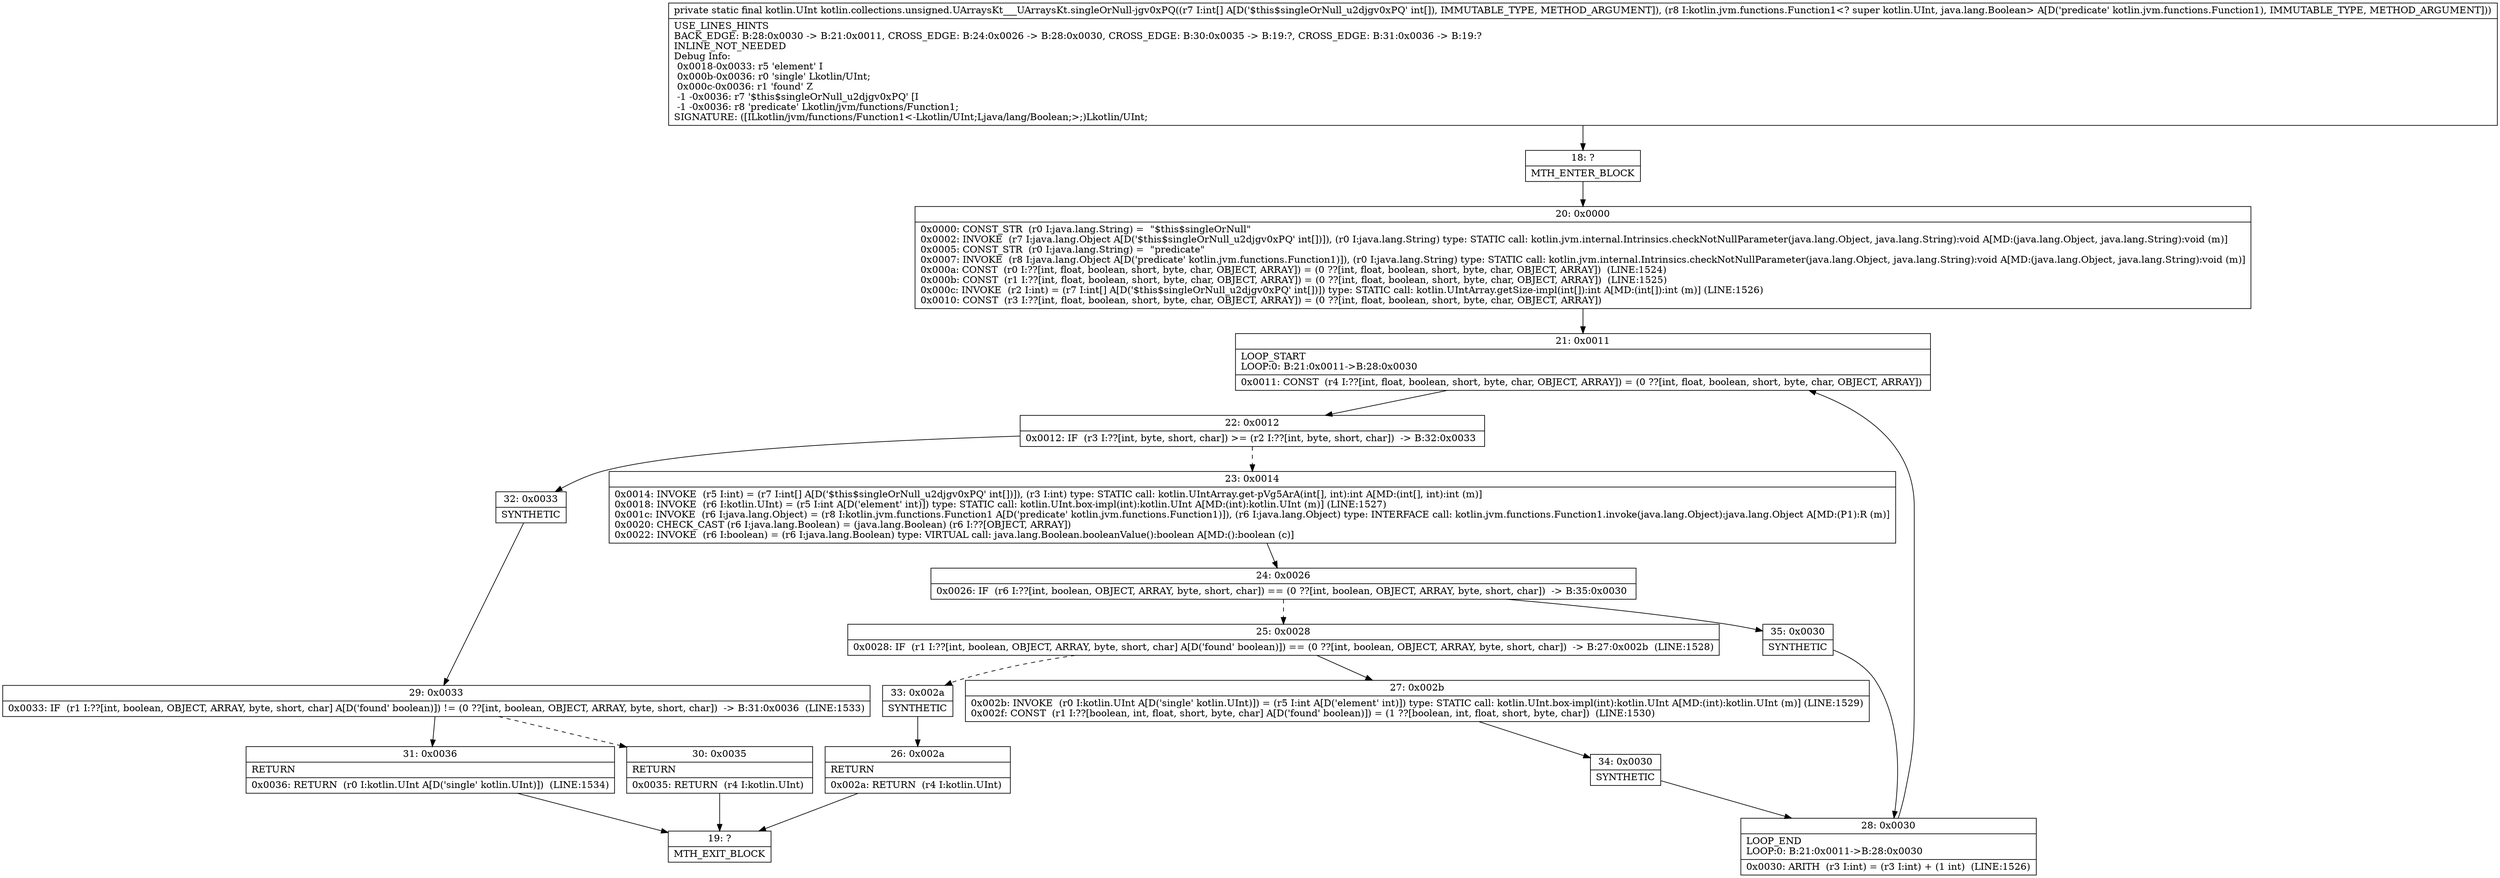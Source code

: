 digraph "CFG forkotlin.collections.unsigned.UArraysKt___UArraysKt.singleOrNull\-jgv0xPQ([ILkotlin\/jvm\/functions\/Function1;)Lkotlin\/UInt;" {
Node_18 [shape=record,label="{18\:\ ?|MTH_ENTER_BLOCK\l}"];
Node_20 [shape=record,label="{20\:\ 0x0000|0x0000: CONST_STR  (r0 I:java.lang.String) =  \"$this$singleOrNull\" \l0x0002: INVOKE  (r7 I:java.lang.Object A[D('$this$singleOrNull_u2djgv0xPQ' int[])]), (r0 I:java.lang.String) type: STATIC call: kotlin.jvm.internal.Intrinsics.checkNotNullParameter(java.lang.Object, java.lang.String):void A[MD:(java.lang.Object, java.lang.String):void (m)]\l0x0005: CONST_STR  (r0 I:java.lang.String) =  \"predicate\" \l0x0007: INVOKE  (r8 I:java.lang.Object A[D('predicate' kotlin.jvm.functions.Function1)]), (r0 I:java.lang.String) type: STATIC call: kotlin.jvm.internal.Intrinsics.checkNotNullParameter(java.lang.Object, java.lang.String):void A[MD:(java.lang.Object, java.lang.String):void (m)]\l0x000a: CONST  (r0 I:??[int, float, boolean, short, byte, char, OBJECT, ARRAY]) = (0 ??[int, float, boolean, short, byte, char, OBJECT, ARRAY])  (LINE:1524)\l0x000b: CONST  (r1 I:??[int, float, boolean, short, byte, char, OBJECT, ARRAY]) = (0 ??[int, float, boolean, short, byte, char, OBJECT, ARRAY])  (LINE:1525)\l0x000c: INVOKE  (r2 I:int) = (r7 I:int[] A[D('$this$singleOrNull_u2djgv0xPQ' int[])]) type: STATIC call: kotlin.UIntArray.getSize\-impl(int[]):int A[MD:(int[]):int (m)] (LINE:1526)\l0x0010: CONST  (r3 I:??[int, float, boolean, short, byte, char, OBJECT, ARRAY]) = (0 ??[int, float, boolean, short, byte, char, OBJECT, ARRAY]) \l}"];
Node_21 [shape=record,label="{21\:\ 0x0011|LOOP_START\lLOOP:0: B:21:0x0011\-\>B:28:0x0030\l|0x0011: CONST  (r4 I:??[int, float, boolean, short, byte, char, OBJECT, ARRAY]) = (0 ??[int, float, boolean, short, byte, char, OBJECT, ARRAY]) \l}"];
Node_22 [shape=record,label="{22\:\ 0x0012|0x0012: IF  (r3 I:??[int, byte, short, char]) \>= (r2 I:??[int, byte, short, char])  \-\> B:32:0x0033 \l}"];
Node_23 [shape=record,label="{23\:\ 0x0014|0x0014: INVOKE  (r5 I:int) = (r7 I:int[] A[D('$this$singleOrNull_u2djgv0xPQ' int[])]), (r3 I:int) type: STATIC call: kotlin.UIntArray.get\-pVg5ArA(int[], int):int A[MD:(int[], int):int (m)]\l0x0018: INVOKE  (r6 I:kotlin.UInt) = (r5 I:int A[D('element' int)]) type: STATIC call: kotlin.UInt.box\-impl(int):kotlin.UInt A[MD:(int):kotlin.UInt (m)] (LINE:1527)\l0x001c: INVOKE  (r6 I:java.lang.Object) = (r8 I:kotlin.jvm.functions.Function1 A[D('predicate' kotlin.jvm.functions.Function1)]), (r6 I:java.lang.Object) type: INTERFACE call: kotlin.jvm.functions.Function1.invoke(java.lang.Object):java.lang.Object A[MD:(P1):R (m)]\l0x0020: CHECK_CAST (r6 I:java.lang.Boolean) = (java.lang.Boolean) (r6 I:??[OBJECT, ARRAY]) \l0x0022: INVOKE  (r6 I:boolean) = (r6 I:java.lang.Boolean) type: VIRTUAL call: java.lang.Boolean.booleanValue():boolean A[MD:():boolean (c)]\l}"];
Node_24 [shape=record,label="{24\:\ 0x0026|0x0026: IF  (r6 I:??[int, boolean, OBJECT, ARRAY, byte, short, char]) == (0 ??[int, boolean, OBJECT, ARRAY, byte, short, char])  \-\> B:35:0x0030 \l}"];
Node_25 [shape=record,label="{25\:\ 0x0028|0x0028: IF  (r1 I:??[int, boolean, OBJECT, ARRAY, byte, short, char] A[D('found' boolean)]) == (0 ??[int, boolean, OBJECT, ARRAY, byte, short, char])  \-\> B:27:0x002b  (LINE:1528)\l}"];
Node_27 [shape=record,label="{27\:\ 0x002b|0x002b: INVOKE  (r0 I:kotlin.UInt A[D('single' kotlin.UInt)]) = (r5 I:int A[D('element' int)]) type: STATIC call: kotlin.UInt.box\-impl(int):kotlin.UInt A[MD:(int):kotlin.UInt (m)] (LINE:1529)\l0x002f: CONST  (r1 I:??[boolean, int, float, short, byte, char] A[D('found' boolean)]) = (1 ??[boolean, int, float, short, byte, char])  (LINE:1530)\l}"];
Node_34 [shape=record,label="{34\:\ 0x0030|SYNTHETIC\l}"];
Node_28 [shape=record,label="{28\:\ 0x0030|LOOP_END\lLOOP:0: B:21:0x0011\-\>B:28:0x0030\l|0x0030: ARITH  (r3 I:int) = (r3 I:int) + (1 int)  (LINE:1526)\l}"];
Node_33 [shape=record,label="{33\:\ 0x002a|SYNTHETIC\l}"];
Node_26 [shape=record,label="{26\:\ 0x002a|RETURN\l|0x002a: RETURN  (r4 I:kotlin.UInt) \l}"];
Node_19 [shape=record,label="{19\:\ ?|MTH_EXIT_BLOCK\l}"];
Node_35 [shape=record,label="{35\:\ 0x0030|SYNTHETIC\l}"];
Node_32 [shape=record,label="{32\:\ 0x0033|SYNTHETIC\l}"];
Node_29 [shape=record,label="{29\:\ 0x0033|0x0033: IF  (r1 I:??[int, boolean, OBJECT, ARRAY, byte, short, char] A[D('found' boolean)]) != (0 ??[int, boolean, OBJECT, ARRAY, byte, short, char])  \-\> B:31:0x0036  (LINE:1533)\l}"];
Node_30 [shape=record,label="{30\:\ 0x0035|RETURN\l|0x0035: RETURN  (r4 I:kotlin.UInt) \l}"];
Node_31 [shape=record,label="{31\:\ 0x0036|RETURN\l|0x0036: RETURN  (r0 I:kotlin.UInt A[D('single' kotlin.UInt)])  (LINE:1534)\l}"];
MethodNode[shape=record,label="{private static final kotlin.UInt kotlin.collections.unsigned.UArraysKt___UArraysKt.singleOrNull\-jgv0xPQ((r7 I:int[] A[D('$this$singleOrNull_u2djgv0xPQ' int[]), IMMUTABLE_TYPE, METHOD_ARGUMENT]), (r8 I:kotlin.jvm.functions.Function1\<? super kotlin.UInt, java.lang.Boolean\> A[D('predicate' kotlin.jvm.functions.Function1), IMMUTABLE_TYPE, METHOD_ARGUMENT]))  | USE_LINES_HINTS\lBACK_EDGE: B:28:0x0030 \-\> B:21:0x0011, CROSS_EDGE: B:24:0x0026 \-\> B:28:0x0030, CROSS_EDGE: B:30:0x0035 \-\> B:19:?, CROSS_EDGE: B:31:0x0036 \-\> B:19:?\lINLINE_NOT_NEEDED\lDebug Info:\l  0x0018\-0x0033: r5 'element' I\l  0x000b\-0x0036: r0 'single' Lkotlin\/UInt;\l  0x000c\-0x0036: r1 'found' Z\l  \-1 \-0x0036: r7 '$this$singleOrNull_u2djgv0xPQ' [I\l  \-1 \-0x0036: r8 'predicate' Lkotlin\/jvm\/functions\/Function1;\lSIGNATURE: ([ILkotlin\/jvm\/functions\/Function1\<\-Lkotlin\/UInt;Ljava\/lang\/Boolean;\>;)Lkotlin\/UInt;\l}"];
MethodNode -> Node_18;Node_18 -> Node_20;
Node_20 -> Node_21;
Node_21 -> Node_22;
Node_22 -> Node_23[style=dashed];
Node_22 -> Node_32;
Node_23 -> Node_24;
Node_24 -> Node_25[style=dashed];
Node_24 -> Node_35;
Node_25 -> Node_27;
Node_25 -> Node_33[style=dashed];
Node_27 -> Node_34;
Node_34 -> Node_28;
Node_28 -> Node_21;
Node_33 -> Node_26;
Node_26 -> Node_19;
Node_35 -> Node_28;
Node_32 -> Node_29;
Node_29 -> Node_30[style=dashed];
Node_29 -> Node_31;
Node_30 -> Node_19;
Node_31 -> Node_19;
}

